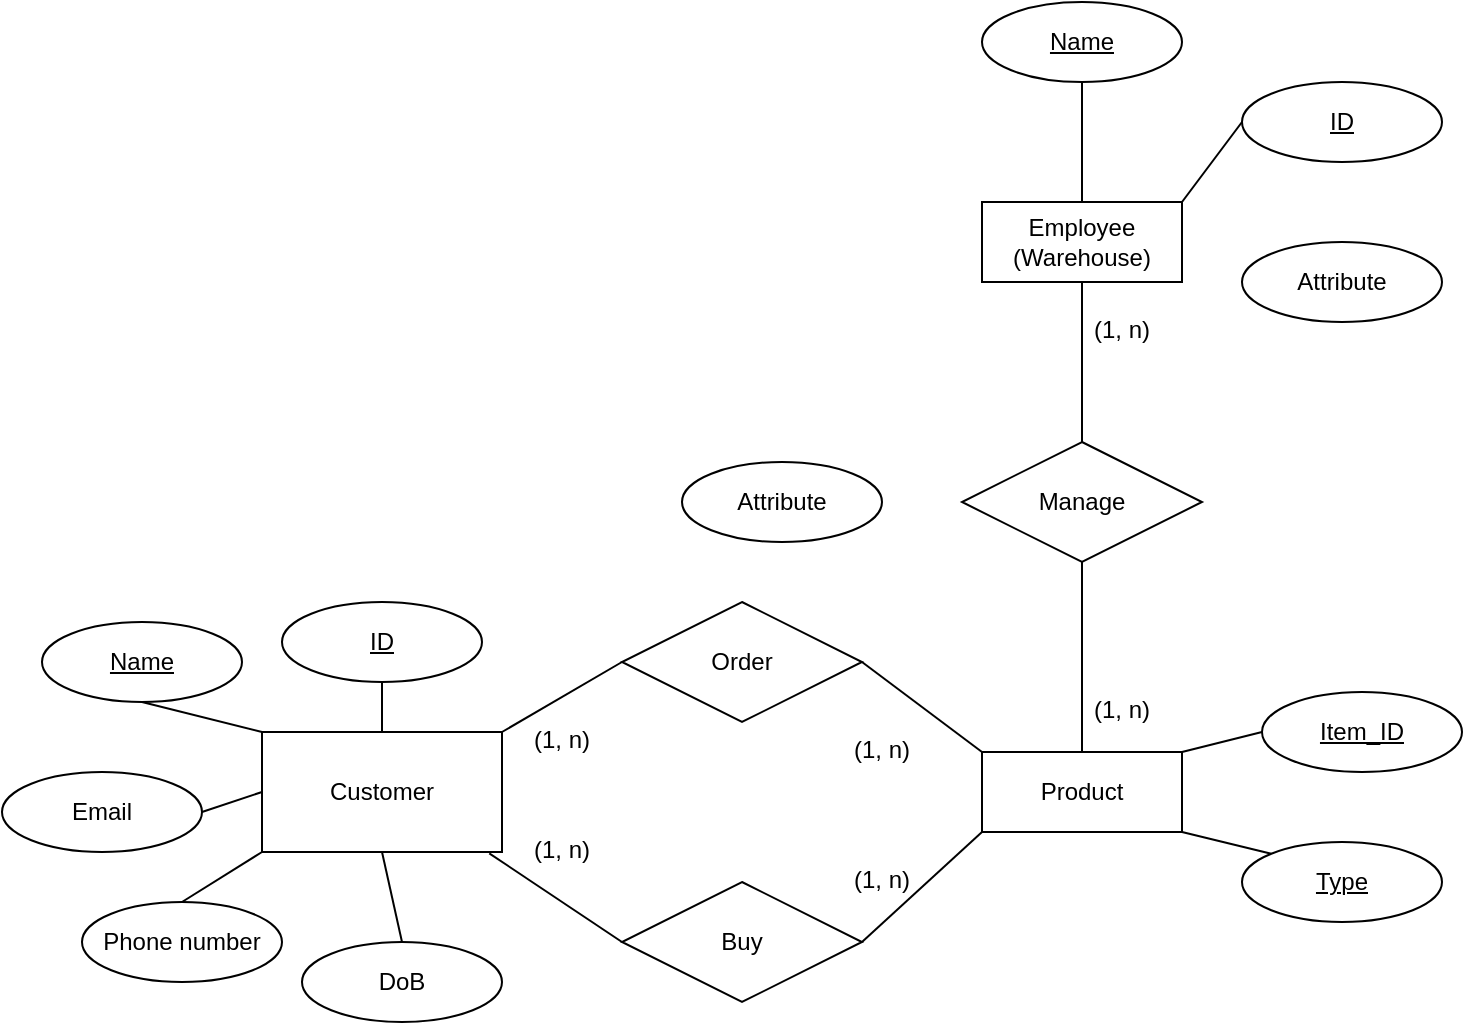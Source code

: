 <mxfile version="27.2.0">
  <diagram name="Trang-1" id="SjQONXm7hchhdyLu0sPV">
    <mxGraphModel dx="1169" dy="717" grid="1" gridSize="10" guides="1" tooltips="1" connect="1" arrows="1" fold="1" page="1" pageScale="1" pageWidth="827" pageHeight="1169" math="0" shadow="0">
      <root>
        <mxCell id="0" />
        <mxCell id="1" parent="0" />
        <mxCell id="uGfiFAUg0rAoUaG65Tpi-1" value="Customer" style="rounded=0;whiteSpace=wrap;html=1;" vertex="1" parent="1">
          <mxGeometry x="150" y="585" width="120" height="60" as="geometry" />
        </mxCell>
        <mxCell id="uGfiFAUg0rAoUaG65Tpi-2" value="Name" style="ellipse;whiteSpace=wrap;html=1;align=center;fontStyle=4;" vertex="1" parent="1">
          <mxGeometry x="40" y="530" width="100" height="40" as="geometry" />
        </mxCell>
        <mxCell id="uGfiFAUg0rAoUaG65Tpi-3" value="ID" style="ellipse;whiteSpace=wrap;html=1;align=center;fontStyle=4;" vertex="1" parent="1">
          <mxGeometry x="160" y="520" width="100" height="40" as="geometry" />
        </mxCell>
        <mxCell id="uGfiFAUg0rAoUaG65Tpi-4" value="" style="endArrow=none;html=1;rounded=0;exitX=0.5;exitY=1;exitDx=0;exitDy=0;entryX=0.5;entryY=0;entryDx=0;entryDy=0;" edge="1" parent="1" source="uGfiFAUg0rAoUaG65Tpi-3" target="uGfiFAUg0rAoUaG65Tpi-1">
          <mxGeometry relative="1" as="geometry">
            <mxPoint x="330" y="470" as="sourcePoint" />
            <mxPoint x="490" y="470" as="targetPoint" />
          </mxGeometry>
        </mxCell>
        <mxCell id="uGfiFAUg0rAoUaG65Tpi-5" value="" style="endArrow=none;html=1;rounded=0;exitX=0.5;exitY=1;exitDx=0;exitDy=0;entryX=0;entryY=0;entryDx=0;entryDy=0;" edge="1" parent="1" source="uGfiFAUg0rAoUaG65Tpi-2" target="uGfiFAUg0rAoUaG65Tpi-1">
          <mxGeometry relative="1" as="geometry">
            <mxPoint x="330" y="470" as="sourcePoint" />
            <mxPoint x="490" y="470" as="targetPoint" />
          </mxGeometry>
        </mxCell>
        <mxCell id="uGfiFAUg0rAoUaG65Tpi-6" value="Email" style="ellipse;whiteSpace=wrap;html=1;align=center;" vertex="1" parent="1">
          <mxGeometry x="20" y="605" width="100" height="40" as="geometry" />
        </mxCell>
        <mxCell id="uGfiFAUg0rAoUaG65Tpi-8" value="" style="endArrow=none;html=1;rounded=0;exitX=1;exitY=0.5;exitDx=0;exitDy=0;entryX=0;entryY=0.5;entryDx=0;entryDy=0;" edge="1" parent="1" source="uGfiFAUg0rAoUaG65Tpi-6" target="uGfiFAUg0rAoUaG65Tpi-1">
          <mxGeometry relative="1" as="geometry">
            <mxPoint x="330" y="470" as="sourcePoint" />
            <mxPoint x="490" y="470" as="targetPoint" />
          </mxGeometry>
        </mxCell>
        <mxCell id="uGfiFAUg0rAoUaG65Tpi-9" value="DoB" style="ellipse;whiteSpace=wrap;html=1;align=center;" vertex="1" parent="1">
          <mxGeometry x="170" y="690" width="100" height="40" as="geometry" />
        </mxCell>
        <mxCell id="uGfiFAUg0rAoUaG65Tpi-10" value="Phone number" style="ellipse;whiteSpace=wrap;html=1;align=center;" vertex="1" parent="1">
          <mxGeometry x="60" y="670" width="100" height="40" as="geometry" />
        </mxCell>
        <mxCell id="uGfiFAUg0rAoUaG65Tpi-11" value="" style="endArrow=none;html=1;rounded=0;exitX=0.5;exitY=0;exitDx=0;exitDy=0;entryX=0.5;entryY=1;entryDx=0;entryDy=0;" edge="1" parent="1" source="uGfiFAUg0rAoUaG65Tpi-9" target="uGfiFAUg0rAoUaG65Tpi-1">
          <mxGeometry relative="1" as="geometry">
            <mxPoint x="330" y="470" as="sourcePoint" />
            <mxPoint x="490" y="470" as="targetPoint" />
          </mxGeometry>
        </mxCell>
        <mxCell id="uGfiFAUg0rAoUaG65Tpi-12" value="" style="endArrow=none;html=1;rounded=0;exitX=0.5;exitY=0;exitDx=0;exitDy=0;entryX=0;entryY=1;entryDx=0;entryDy=0;" edge="1" parent="1" source="uGfiFAUg0rAoUaG65Tpi-10" target="uGfiFAUg0rAoUaG65Tpi-1">
          <mxGeometry relative="1" as="geometry">
            <mxPoint x="330" y="470" as="sourcePoint" />
            <mxPoint x="490" y="470" as="targetPoint" />
          </mxGeometry>
        </mxCell>
        <mxCell id="uGfiFAUg0rAoUaG65Tpi-13" value="Product" style="whiteSpace=wrap;html=1;align=center;" vertex="1" parent="1">
          <mxGeometry x="510" y="595" width="100" height="40" as="geometry" />
        </mxCell>
        <mxCell id="uGfiFAUg0rAoUaG65Tpi-15" value="Type" style="ellipse;whiteSpace=wrap;html=1;align=center;fontStyle=4;" vertex="1" parent="1">
          <mxGeometry x="640" y="640" width="100" height="40" as="geometry" />
        </mxCell>
        <mxCell id="uGfiFAUg0rAoUaG65Tpi-16" value="Item_ID" style="ellipse;whiteSpace=wrap;html=1;align=center;fontStyle=4;" vertex="1" parent="1">
          <mxGeometry x="650" y="565" width="100" height="40" as="geometry" />
        </mxCell>
        <mxCell id="uGfiFAUg0rAoUaG65Tpi-17" value="" style="endArrow=none;html=1;rounded=0;exitX=1;exitY=1;exitDx=0;exitDy=0;entryX=0;entryY=0;entryDx=0;entryDy=0;" edge="1" parent="1" source="uGfiFAUg0rAoUaG65Tpi-13" target="uGfiFAUg0rAoUaG65Tpi-15">
          <mxGeometry relative="1" as="geometry">
            <mxPoint x="330" y="470" as="sourcePoint" />
            <mxPoint x="490" y="470" as="targetPoint" />
          </mxGeometry>
        </mxCell>
        <mxCell id="uGfiFAUg0rAoUaG65Tpi-18" value="" style="endArrow=none;html=1;rounded=0;exitX=1;exitY=0;exitDx=0;exitDy=0;entryX=0;entryY=0.5;entryDx=0;entryDy=0;" edge="1" parent="1" source="uGfiFAUg0rAoUaG65Tpi-13" target="uGfiFAUg0rAoUaG65Tpi-16">
          <mxGeometry relative="1" as="geometry">
            <mxPoint x="330" y="470" as="sourcePoint" />
            <mxPoint x="490" y="470" as="targetPoint" />
          </mxGeometry>
        </mxCell>
        <mxCell id="uGfiFAUg0rAoUaG65Tpi-20" value="Buy" style="shape=rhombus;perimeter=rhombusPerimeter;whiteSpace=wrap;html=1;align=center;" vertex="1" parent="1">
          <mxGeometry x="330" y="660" width="120" height="60" as="geometry" />
        </mxCell>
        <mxCell id="uGfiFAUg0rAoUaG65Tpi-21" value="Order" style="shape=rhombus;perimeter=rhombusPerimeter;whiteSpace=wrap;html=1;align=center;" vertex="1" parent="1">
          <mxGeometry x="330" y="520" width="120" height="60" as="geometry" />
        </mxCell>
        <mxCell id="uGfiFAUg0rAoUaG65Tpi-22" value="" style="endArrow=none;html=1;rounded=0;exitX=1;exitY=0;exitDx=0;exitDy=0;entryX=0;entryY=0.5;entryDx=0;entryDy=0;" edge="1" parent="1" source="uGfiFAUg0rAoUaG65Tpi-1" target="uGfiFAUg0rAoUaG65Tpi-21">
          <mxGeometry relative="1" as="geometry">
            <mxPoint x="330" y="470" as="sourcePoint" />
            <mxPoint x="490" y="470" as="targetPoint" />
          </mxGeometry>
        </mxCell>
        <mxCell id="uGfiFAUg0rAoUaG65Tpi-23" value="" style="endArrow=none;html=1;rounded=0;exitX=1;exitY=0.5;exitDx=0;exitDy=0;entryX=0;entryY=1;entryDx=0;entryDy=0;" edge="1" parent="1" source="uGfiFAUg0rAoUaG65Tpi-20" target="uGfiFAUg0rAoUaG65Tpi-13">
          <mxGeometry relative="1" as="geometry">
            <mxPoint x="330" y="470" as="sourcePoint" />
            <mxPoint x="490" y="470" as="targetPoint" />
          </mxGeometry>
        </mxCell>
        <mxCell id="uGfiFAUg0rAoUaG65Tpi-24" value="" style="endArrow=none;html=1;rounded=0;exitX=1;exitY=0.5;exitDx=0;exitDy=0;entryX=0;entryY=0;entryDx=0;entryDy=0;" edge="1" parent="1" source="uGfiFAUg0rAoUaG65Tpi-21" target="uGfiFAUg0rAoUaG65Tpi-13">
          <mxGeometry relative="1" as="geometry">
            <mxPoint x="330" y="470" as="sourcePoint" />
            <mxPoint x="490" y="470" as="targetPoint" />
          </mxGeometry>
        </mxCell>
        <mxCell id="uGfiFAUg0rAoUaG65Tpi-25" value="" style="endArrow=none;html=1;rounded=0;exitX=0.947;exitY=1.011;exitDx=0;exitDy=0;exitPerimeter=0;entryX=0;entryY=0.5;entryDx=0;entryDy=0;" edge="1" parent="1" source="uGfiFAUg0rAoUaG65Tpi-1" target="uGfiFAUg0rAoUaG65Tpi-20">
          <mxGeometry relative="1" as="geometry">
            <mxPoint x="330" y="470" as="sourcePoint" />
            <mxPoint x="490" y="470" as="targetPoint" />
          </mxGeometry>
        </mxCell>
        <mxCell id="uGfiFAUg0rAoUaG65Tpi-28" value="(1, n)" style="text;strokeColor=none;fillColor=none;spacingLeft=4;spacingRight=4;overflow=hidden;rotatable=0;points=[[0,0.5],[1,0.5]];portConstraint=eastwest;fontSize=12;whiteSpace=wrap;html=1;" vertex="1" parent="1">
          <mxGeometry x="280" y="575" width="40" height="30" as="geometry" />
        </mxCell>
        <mxCell id="uGfiFAUg0rAoUaG65Tpi-29" value="(1, n)" style="text;strokeColor=none;fillColor=none;spacingLeft=4;spacingRight=4;overflow=hidden;rotatable=0;points=[[0,0.5],[1,0.5]];portConstraint=eastwest;fontSize=12;whiteSpace=wrap;html=1;" vertex="1" parent="1">
          <mxGeometry x="280" y="630" width="40" height="30" as="geometry" />
        </mxCell>
        <mxCell id="uGfiFAUg0rAoUaG65Tpi-30" value="(1, n)" style="text;strokeColor=none;fillColor=none;spacingLeft=4;spacingRight=4;overflow=hidden;rotatable=0;points=[[0,0.5],[1,0.5]];portConstraint=eastwest;fontSize=12;whiteSpace=wrap;html=1;" vertex="1" parent="1">
          <mxGeometry x="440" y="645" width="40" height="30" as="geometry" />
        </mxCell>
        <mxCell id="uGfiFAUg0rAoUaG65Tpi-31" value="(1, n)" style="text;strokeColor=none;fillColor=none;spacingLeft=4;spacingRight=4;overflow=hidden;rotatable=0;points=[[0,0.5],[1,0.5]];portConstraint=eastwest;fontSize=12;whiteSpace=wrap;html=1;" vertex="1" parent="1">
          <mxGeometry x="440" y="580" width="40" height="30" as="geometry" />
        </mxCell>
        <mxCell id="uGfiFAUg0rAoUaG65Tpi-32" value="Employee&lt;br&gt;(Warehouse)" style="whiteSpace=wrap;html=1;align=center;" vertex="1" parent="1">
          <mxGeometry x="510" y="320" width="100" height="40" as="geometry" />
        </mxCell>
        <mxCell id="uGfiFAUg0rAoUaG65Tpi-33" value="Manage" style="shape=rhombus;perimeter=rhombusPerimeter;whiteSpace=wrap;html=1;align=center;" vertex="1" parent="1">
          <mxGeometry x="500" y="440" width="120" height="60" as="geometry" />
        </mxCell>
        <mxCell id="uGfiFAUg0rAoUaG65Tpi-34" value="" style="endArrow=none;html=1;rounded=0;exitX=0.5;exitY=0;exitDx=0;exitDy=0;entryX=0.5;entryY=1;entryDx=0;entryDy=0;" edge="1" parent="1" source="uGfiFAUg0rAoUaG65Tpi-13" target="uGfiFAUg0rAoUaG65Tpi-33">
          <mxGeometry relative="1" as="geometry">
            <mxPoint x="330" y="470" as="sourcePoint" />
            <mxPoint x="490" y="470" as="targetPoint" />
          </mxGeometry>
        </mxCell>
        <mxCell id="uGfiFAUg0rAoUaG65Tpi-35" value="" style="endArrow=none;html=1;rounded=0;exitX=0.5;exitY=1;exitDx=0;exitDy=0;entryX=0.5;entryY=0;entryDx=0;entryDy=0;" edge="1" parent="1" source="uGfiFAUg0rAoUaG65Tpi-32" target="uGfiFAUg0rAoUaG65Tpi-33">
          <mxGeometry relative="1" as="geometry">
            <mxPoint x="330" y="470" as="sourcePoint" />
            <mxPoint x="490" y="470" as="targetPoint" />
          </mxGeometry>
        </mxCell>
        <mxCell id="uGfiFAUg0rAoUaG65Tpi-36" value="(1, n)" style="text;strokeColor=none;fillColor=none;spacingLeft=4;spacingRight=4;overflow=hidden;rotatable=0;points=[[0,0.5],[1,0.5]];portConstraint=eastwest;fontSize=12;whiteSpace=wrap;html=1;" vertex="1" parent="1">
          <mxGeometry x="560" y="560" width="40" height="30" as="geometry" />
        </mxCell>
        <mxCell id="uGfiFAUg0rAoUaG65Tpi-37" value="(1, n)" style="text;strokeColor=none;fillColor=none;spacingLeft=4;spacingRight=4;overflow=hidden;rotatable=0;points=[[0,0.5],[1,0.5]];portConstraint=eastwest;fontSize=12;whiteSpace=wrap;html=1;" vertex="1" parent="1">
          <mxGeometry x="560" y="370" width="40" height="30" as="geometry" />
        </mxCell>
        <mxCell id="uGfiFAUg0rAoUaG65Tpi-38" value="ID" style="ellipse;whiteSpace=wrap;html=1;align=center;fontStyle=4;" vertex="1" parent="1">
          <mxGeometry x="640" y="260" width="100" height="40" as="geometry" />
        </mxCell>
        <mxCell id="uGfiFAUg0rAoUaG65Tpi-39" value="Name" style="ellipse;whiteSpace=wrap;html=1;align=center;fontStyle=4;" vertex="1" parent="1">
          <mxGeometry x="510" y="220" width="100" height="40" as="geometry" />
        </mxCell>
        <mxCell id="uGfiFAUg0rAoUaG65Tpi-41" value="" style="endArrow=none;html=1;rounded=0;entryX=0;entryY=0.5;entryDx=0;entryDy=0;exitX=1;exitY=0;exitDx=0;exitDy=0;" edge="1" parent="1" source="uGfiFAUg0rAoUaG65Tpi-32" target="uGfiFAUg0rAoUaG65Tpi-38">
          <mxGeometry relative="1" as="geometry">
            <mxPoint x="330" y="470" as="sourcePoint" />
            <mxPoint x="490" y="470" as="targetPoint" />
          </mxGeometry>
        </mxCell>
        <mxCell id="uGfiFAUg0rAoUaG65Tpi-42" value="" style="endArrow=none;html=1;rounded=0;exitX=0.5;exitY=1;exitDx=0;exitDy=0;entryX=0.5;entryY=0;entryDx=0;entryDy=0;" edge="1" parent="1" source="uGfiFAUg0rAoUaG65Tpi-39" target="uGfiFAUg0rAoUaG65Tpi-32">
          <mxGeometry relative="1" as="geometry">
            <mxPoint x="330" y="470" as="sourcePoint" />
            <mxPoint x="490" y="470" as="targetPoint" />
          </mxGeometry>
        </mxCell>
        <mxCell id="uGfiFAUg0rAoUaG65Tpi-43" value="Attribute" style="ellipse;whiteSpace=wrap;html=1;align=center;" vertex="1" parent="1">
          <mxGeometry x="360" y="450" width="100" height="40" as="geometry" />
        </mxCell>
        <mxCell id="uGfiFAUg0rAoUaG65Tpi-44" value="Attribute" style="ellipse;whiteSpace=wrap;html=1;align=center;" vertex="1" parent="1">
          <mxGeometry x="640" y="340" width="100" height="40" as="geometry" />
        </mxCell>
      </root>
    </mxGraphModel>
  </diagram>
</mxfile>
